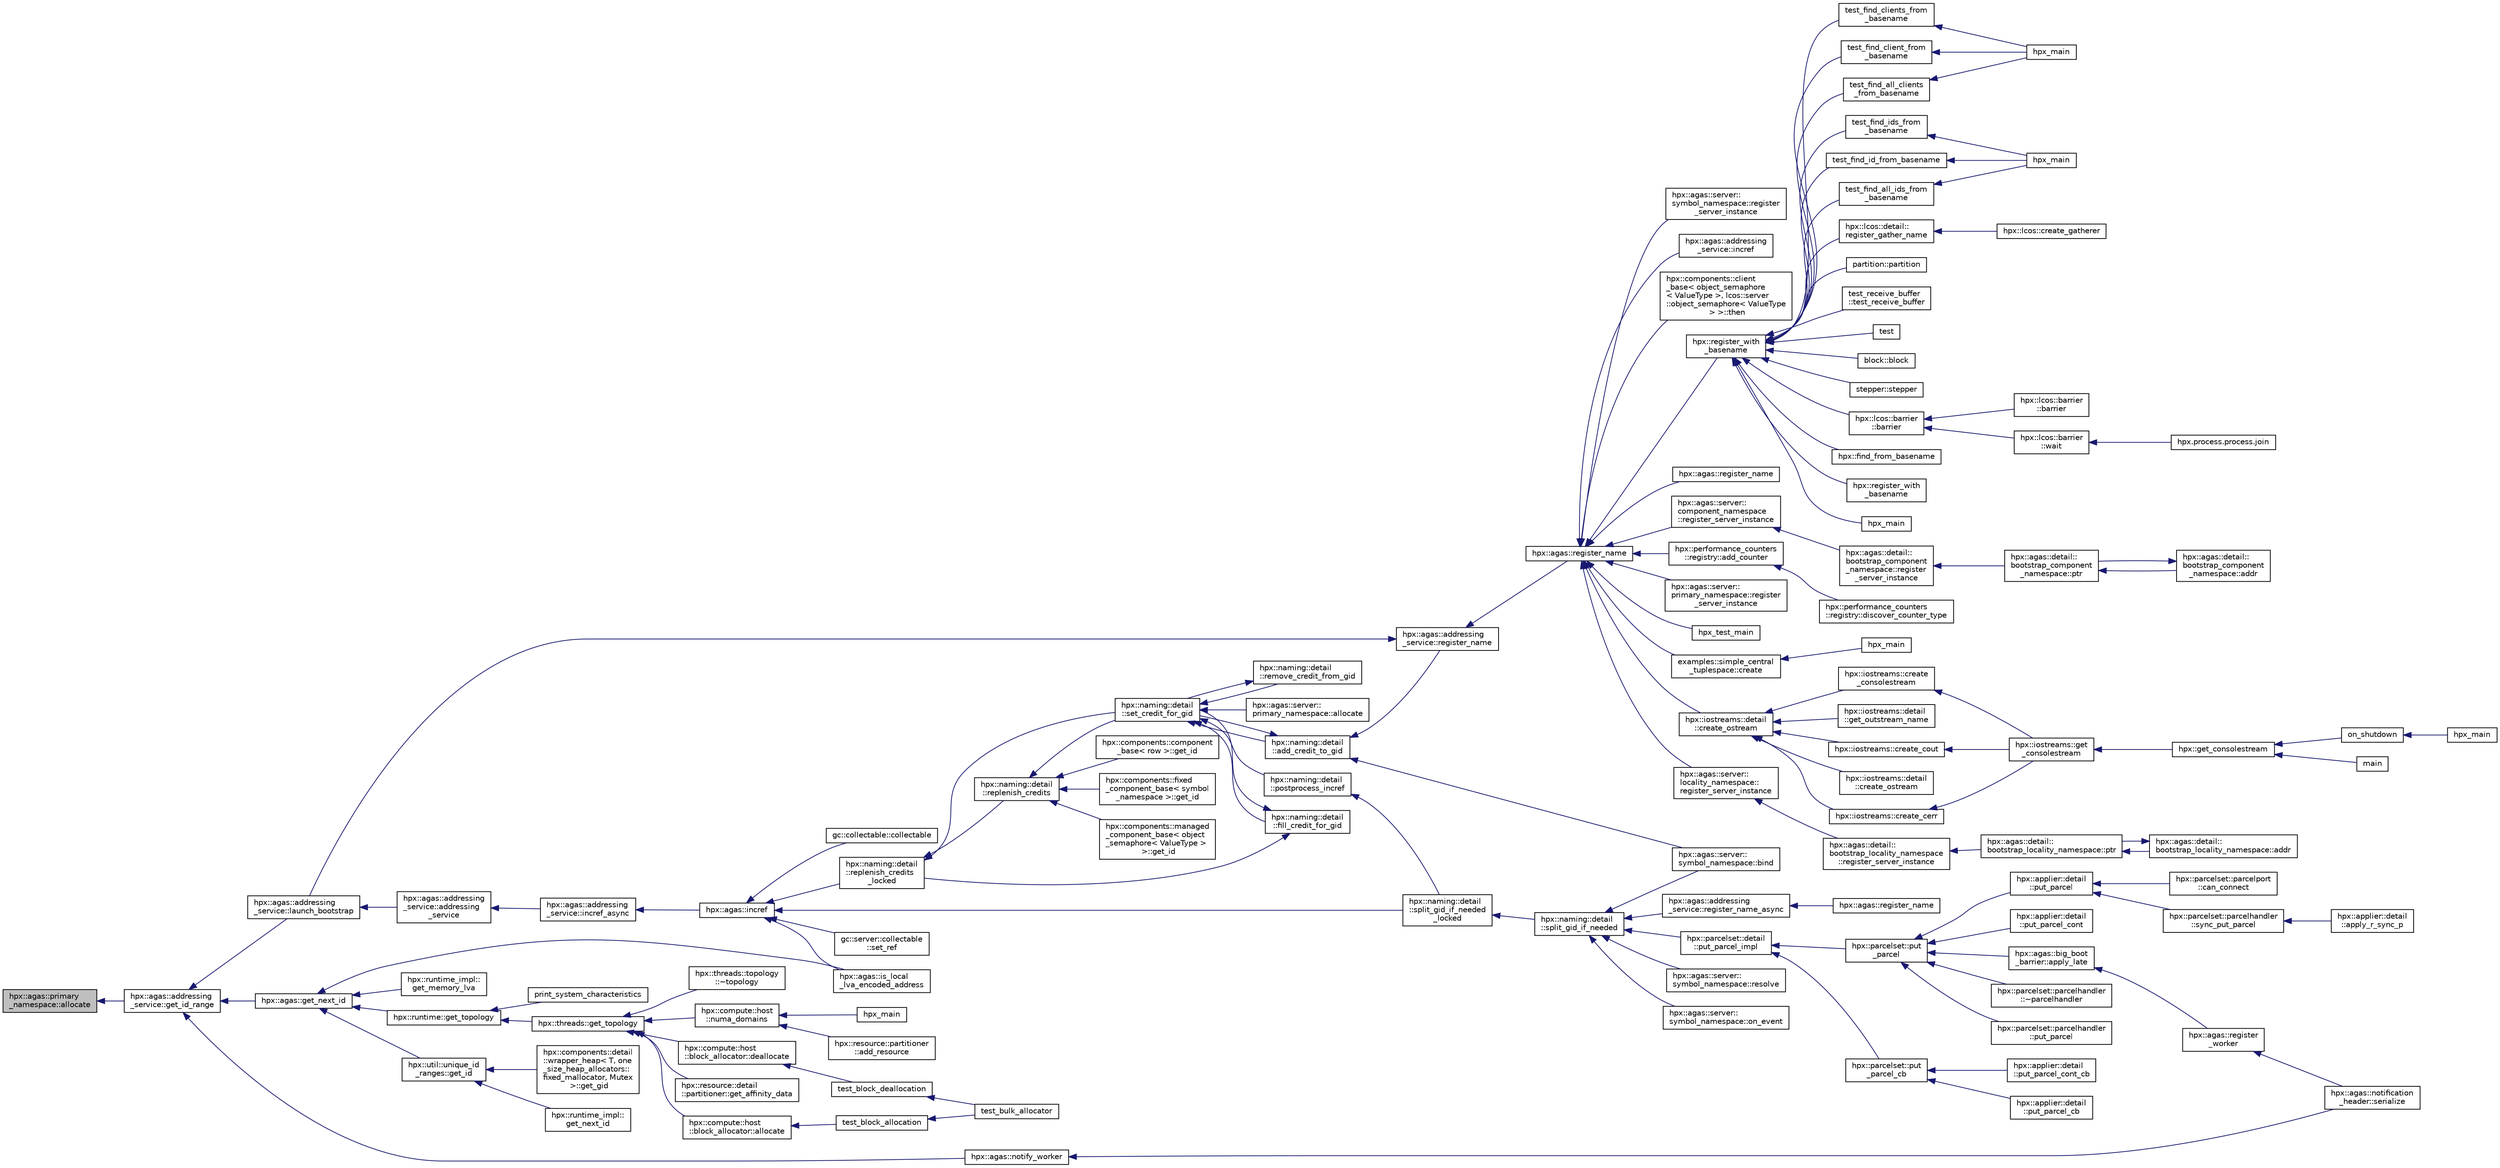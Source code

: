 digraph "hpx::agas::primary_namespace::allocate"
{
  edge [fontname="Helvetica",fontsize="10",labelfontname="Helvetica",labelfontsize="10"];
  node [fontname="Helvetica",fontsize="10",shape=record];
  rankdir="LR";
  Node77 [label="hpx::agas::primary\l_namespace::allocate",height=0.2,width=0.4,color="black", fillcolor="grey75", style="filled", fontcolor="black"];
  Node77 -> Node78 [dir="back",color="midnightblue",fontsize="10",style="solid",fontname="Helvetica"];
  Node78 [label="hpx::agas::addressing\l_service::get_id_range",height=0.2,width=0.4,color="black", fillcolor="white", style="filled",URL="$db/d58/structhpx_1_1agas_1_1addressing__service.html#a27b89e96c9cc33313aefa315411e07c8",tooltip="Get unique range of freely assignable global ids. "];
  Node78 -> Node79 [dir="back",color="midnightblue",fontsize="10",style="solid",fontname="Helvetica"];
  Node79 [label="hpx::agas::addressing\l_service::launch_bootstrap",height=0.2,width=0.4,color="black", fillcolor="white", style="filled",URL="$db/d58/structhpx_1_1agas_1_1addressing__service.html#a664380be3597d3ca31677b2ae5800e76"];
  Node79 -> Node80 [dir="back",color="midnightblue",fontsize="10",style="solid",fontname="Helvetica"];
  Node80 [label="hpx::agas::addressing\l_service::addressing\l_service",height=0.2,width=0.4,color="black", fillcolor="white", style="filled",URL="$db/d58/structhpx_1_1agas_1_1addressing__service.html#a4cd885b12c530009f44f7372c197d54f"];
  Node80 -> Node81 [dir="back",color="midnightblue",fontsize="10",style="solid",fontname="Helvetica"];
  Node81 [label="hpx::agas::addressing\l_service::incref_async",height=0.2,width=0.4,color="black", fillcolor="white", style="filled",URL="$db/d58/structhpx_1_1agas_1_1addressing__service.html#adae9df2634cf648f129f203c3678c1c1",tooltip="Increment the global reference count for the given id. "];
  Node81 -> Node82 [dir="back",color="midnightblue",fontsize="10",style="solid",fontname="Helvetica"];
  Node82 [label="hpx::agas::incref",height=0.2,width=0.4,color="black", fillcolor="white", style="filled",URL="$dc/d54/namespacehpx_1_1agas.html#aad81d2ea721c1a5692e243ef07bf164f"];
  Node82 -> Node83 [dir="back",color="midnightblue",fontsize="10",style="solid",fontname="Helvetica"];
  Node83 [label="hpx::agas::is_local\l_lva_encoded_address",height=0.2,width=0.4,color="black", fillcolor="white", style="filled",URL="$dc/d54/namespacehpx_1_1agas.html#abb5e5584ed3b536ace8e3f58415e24c2"];
  Node82 -> Node84 [dir="back",color="midnightblue",fontsize="10",style="solid",fontname="Helvetica"];
  Node84 [label="gc::server::collectable\l::set_ref",height=0.2,width=0.4,color="black", fillcolor="white", style="filled",URL="$da/d76/structgc_1_1server_1_1collectable.html#a8e123e39f5a85da593dc15b5f872748d"];
  Node82 -> Node85 [dir="back",color="midnightblue",fontsize="10",style="solid",fontname="Helvetica"];
  Node85 [label="gc::collectable::collectable",height=0.2,width=0.4,color="black", fillcolor="white", style="filled",URL="$da/d23/structgc_1_1collectable.html#a9ac791be34891330ff8192ac2ef68c7c"];
  Node82 -> Node86 [dir="back",color="midnightblue",fontsize="10",style="solid",fontname="Helvetica"];
  Node86 [label="hpx::naming::detail\l::split_gid_if_needed\l_locked",height=0.2,width=0.4,color="black", fillcolor="white", style="filled",URL="$d5/d18/namespacehpx_1_1naming_1_1detail.html#a8a41d874bb719f702a76d483293d9d56"];
  Node86 -> Node87 [dir="back",color="midnightblue",fontsize="10",style="solid",fontname="Helvetica"];
  Node87 [label="hpx::naming::detail\l::split_gid_if_needed",height=0.2,width=0.4,color="black", fillcolor="white", style="filled",URL="$d5/d18/namespacehpx_1_1naming_1_1detail.html#a106949fcb9087fb6bdca67d048d6568f"];
  Node87 -> Node88 [dir="back",color="midnightblue",fontsize="10",style="solid",fontname="Helvetica"];
  Node88 [label="hpx::agas::addressing\l_service::register_name_async",height=0.2,width=0.4,color="black", fillcolor="white", style="filled",URL="$db/d58/structhpx_1_1agas_1_1addressing__service.html#adfd0ce835927a3c0396b6fc9e9fbb3cf"];
  Node88 -> Node89 [dir="back",color="midnightblue",fontsize="10",style="solid",fontname="Helvetica"];
  Node89 [label="hpx::agas::register_name",height=0.2,width=0.4,color="black", fillcolor="white", style="filled",URL="$dc/d54/namespacehpx_1_1agas.html#adc43905ef74ad9948375f3948b64fc2f"];
  Node87 -> Node90 [dir="back",color="midnightblue",fontsize="10",style="solid",fontname="Helvetica"];
  Node90 [label="hpx::parcelset::detail\l::put_parcel_impl",height=0.2,width=0.4,color="black", fillcolor="white", style="filled",URL="$dc/d4e/namespacehpx_1_1parcelset_1_1detail.html#a0dfe29365976960c7f5db6388e8ce603"];
  Node90 -> Node91 [dir="back",color="midnightblue",fontsize="10",style="solid",fontname="Helvetica"];
  Node91 [label="hpx::parcelset::put\l_parcel",height=0.2,width=0.4,color="black", fillcolor="white", style="filled",URL="$d4/d41/namespacehpx_1_1parcelset.html#a53a9f5c6cf260dc8d06d194c96182b65"];
  Node91 -> Node92 [dir="back",color="midnightblue",fontsize="10",style="solid",fontname="Helvetica"];
  Node92 [label="hpx::applier::detail\l::put_parcel",height=0.2,width=0.4,color="black", fillcolor="white", style="filled",URL="$d1/d2a/namespacehpx_1_1applier_1_1detail.html#a4d568b8071bb894a09fabfba232c2663"];
  Node92 -> Node93 [dir="back",color="midnightblue",fontsize="10",style="solid",fontname="Helvetica"];
  Node93 [label="hpx::parcelset::parcelhandler\l::sync_put_parcel",height=0.2,width=0.4,color="black", fillcolor="white", style="filled",URL="$d4/d2f/classhpx_1_1parcelset_1_1parcelhandler.html#ad478f8b244ec822fcbcb84aa67b17497"];
  Node93 -> Node94 [dir="back",color="midnightblue",fontsize="10",style="solid",fontname="Helvetica"];
  Node94 [label="hpx::applier::detail\l::apply_r_sync_p",height=0.2,width=0.4,color="black", fillcolor="white", style="filled",URL="$d1/d2a/namespacehpx_1_1applier_1_1detail.html#ab69485311adeb590afa621a4b4be595d"];
  Node92 -> Node95 [dir="back",color="midnightblue",fontsize="10",style="solid",fontname="Helvetica"];
  Node95 [label="hpx::parcelset::parcelport\l::can_connect",height=0.2,width=0.4,color="black", fillcolor="white", style="filled",URL="$d9/d67/classhpx_1_1parcelset_1_1parcelport.html#a68bd6750625124e4de6309e74283a767"];
  Node91 -> Node96 [dir="back",color="midnightblue",fontsize="10",style="solid",fontname="Helvetica"];
  Node96 [label="hpx::applier::detail\l::put_parcel_cont",height=0.2,width=0.4,color="black", fillcolor="white", style="filled",URL="$d1/d2a/namespacehpx_1_1applier_1_1detail.html#aa5119ce6a8f642d2bacf23dc42ade0f9"];
  Node91 -> Node97 [dir="back",color="midnightblue",fontsize="10",style="solid",fontname="Helvetica"];
  Node97 [label="hpx::agas::big_boot\l_barrier::apply_late",height=0.2,width=0.4,color="black", fillcolor="white", style="filled",URL="$d8/db6/structhpx_1_1agas_1_1big__boot__barrier.html#a9148a04a25bea5a37d77b3ff20e1ebfb"];
  Node97 -> Node98 [dir="back",color="midnightblue",fontsize="10",style="solid",fontname="Helvetica"];
  Node98 [label="hpx::agas::register\l_worker",height=0.2,width=0.4,color="black", fillcolor="white", style="filled",URL="$dc/d54/namespacehpx_1_1agas.html#a3c98dc053a97fca0f3f3b5719d9f8336"];
  Node98 -> Node99 [dir="back",color="midnightblue",fontsize="10",style="solid",fontname="Helvetica"];
  Node99 [label="hpx::agas::notification\l_header::serialize",height=0.2,width=0.4,color="black", fillcolor="white", style="filled",URL="$de/dae/structhpx_1_1agas_1_1notification__header.html#aa028cf0e80baf9259523c340c4568634"];
  Node91 -> Node100 [dir="back",color="midnightblue",fontsize="10",style="solid",fontname="Helvetica"];
  Node100 [label="hpx::parcelset::parcelhandler\l::~parcelhandler",height=0.2,width=0.4,color="black", fillcolor="white", style="filled",URL="$d4/d2f/classhpx_1_1parcelset_1_1parcelhandler.html#a938c1c4259b1be845dc0197465969a17"];
  Node91 -> Node101 [dir="back",color="midnightblue",fontsize="10",style="solid",fontname="Helvetica"];
  Node101 [label="hpx::parcelset::parcelhandler\l::put_parcel",height=0.2,width=0.4,color="black", fillcolor="white", style="filled",URL="$d4/d2f/classhpx_1_1parcelset_1_1parcelhandler.html#aad45344f98c3f15456325c7270ae5ade"];
  Node90 -> Node102 [dir="back",color="midnightblue",fontsize="10",style="solid",fontname="Helvetica"];
  Node102 [label="hpx::parcelset::put\l_parcel_cb",height=0.2,width=0.4,color="black", fillcolor="white", style="filled",URL="$d4/d41/namespacehpx_1_1parcelset.html#a44a60f48094a44cbb7f52b7807dc56ff"];
  Node102 -> Node103 [dir="back",color="midnightblue",fontsize="10",style="solid",fontname="Helvetica"];
  Node103 [label="hpx::applier::detail\l::put_parcel_cb",height=0.2,width=0.4,color="black", fillcolor="white", style="filled",URL="$d1/d2a/namespacehpx_1_1applier_1_1detail.html#a96b7471f7a59fa4d3d298e562507c339"];
  Node102 -> Node104 [dir="back",color="midnightblue",fontsize="10",style="solid",fontname="Helvetica"];
  Node104 [label="hpx::applier::detail\l::put_parcel_cont_cb",height=0.2,width=0.4,color="black", fillcolor="white", style="filled",URL="$d1/d2a/namespacehpx_1_1applier_1_1detail.html#acb5d7569cd53998c51e4b48f09d62e83"];
  Node87 -> Node105 [dir="back",color="midnightblue",fontsize="10",style="solid",fontname="Helvetica"];
  Node105 [label="hpx::agas::server::\lsymbol_namespace::bind",height=0.2,width=0.4,color="black", fillcolor="white", style="filled",URL="$dc/da6/structhpx_1_1agas_1_1server_1_1symbol__namespace.html#a229ead0876ac8c5754793a2ca68de559"];
  Node87 -> Node106 [dir="back",color="midnightblue",fontsize="10",style="solid",fontname="Helvetica"];
  Node106 [label="hpx::agas::server::\lsymbol_namespace::resolve",height=0.2,width=0.4,color="black", fillcolor="white", style="filled",URL="$dc/da6/structhpx_1_1agas_1_1server_1_1symbol__namespace.html#aec3fc24e40dc96142eb77537945e92d5"];
  Node87 -> Node107 [dir="back",color="midnightblue",fontsize="10",style="solid",fontname="Helvetica"];
  Node107 [label="hpx::agas::server::\lsymbol_namespace::on_event",height=0.2,width=0.4,color="black", fillcolor="white", style="filled",URL="$dc/da6/structhpx_1_1agas_1_1server_1_1symbol__namespace.html#abbfcf18e8d40612e4fa618a39a2fc492"];
  Node82 -> Node108 [dir="back",color="midnightblue",fontsize="10",style="solid",fontname="Helvetica"];
  Node108 [label="hpx::naming::detail\l::replenish_credits\l_locked",height=0.2,width=0.4,color="black", fillcolor="white", style="filled",URL="$d5/d18/namespacehpx_1_1naming_1_1detail.html#a011ed4fa9a2f4d4319adc54943fa03d6"];
  Node108 -> Node109 [dir="back",color="midnightblue",fontsize="10",style="solid",fontname="Helvetica"];
  Node109 [label="hpx::naming::detail\l::replenish_credits",height=0.2,width=0.4,color="black", fillcolor="white", style="filled",URL="$d5/d18/namespacehpx_1_1naming_1_1detail.html#aab806d937bd01894af129d3d3cbb22f4"];
  Node109 -> Node110 [dir="back",color="midnightblue",fontsize="10",style="solid",fontname="Helvetica"];
  Node110 [label="hpx::components::component\l_base\< row \>::get_id",height=0.2,width=0.4,color="black", fillcolor="white", style="filled",URL="$d2/de6/classhpx_1_1components_1_1component__base.html#a4c8fd93514039bdf01c48d66d82b19cd"];
  Node109 -> Node111 [dir="back",color="midnightblue",fontsize="10",style="solid",fontname="Helvetica"];
  Node111 [label="hpx::components::fixed\l_component_base\< symbol\l_namespace \>::get_id",height=0.2,width=0.4,color="black", fillcolor="white", style="filled",URL="$df/dfd/classhpx_1_1components_1_1fixed__component__base.html#a3066d2c2779a65cd20ce98b87e4dd4c2"];
  Node109 -> Node112 [dir="back",color="midnightblue",fontsize="10",style="solid",fontname="Helvetica"];
  Node112 [label="hpx::components::managed\l_component_base\< object\l_semaphore\< ValueType \>\l \>::get_id",height=0.2,width=0.4,color="black", fillcolor="white", style="filled",URL="$d1/d7b/classhpx_1_1components_1_1managed__component__base.html#ac026850ad861e1da5393943cf5751708"];
  Node109 -> Node113 [dir="back",color="midnightblue",fontsize="10",style="solid",fontname="Helvetica"];
  Node113 [label="hpx::naming::detail\l::set_credit_for_gid",height=0.2,width=0.4,color="black", fillcolor="white", style="filled",URL="$d5/d18/namespacehpx_1_1naming_1_1detail.html#a87703193ff814a4e1c912e98e655ec51"];
  Node113 -> Node114 [dir="back",color="midnightblue",fontsize="10",style="solid",fontname="Helvetica"];
  Node114 [label="hpx::naming::detail\l::postprocess_incref",height=0.2,width=0.4,color="black", fillcolor="white", style="filled",URL="$d5/d18/namespacehpx_1_1naming_1_1detail.html#a9d2708b2b1a4087d64195137b077ef1d"];
  Node114 -> Node86 [dir="back",color="midnightblue",fontsize="10",style="solid",fontname="Helvetica"];
  Node113 -> Node115 [dir="back",color="midnightblue",fontsize="10",style="solid",fontname="Helvetica"];
  Node115 [label="hpx::naming::detail\l::add_credit_to_gid",height=0.2,width=0.4,color="black", fillcolor="white", style="filled",URL="$d5/d18/namespacehpx_1_1naming_1_1detail.html#ab13848a91587535a393be4def980e832"];
  Node115 -> Node116 [dir="back",color="midnightblue",fontsize="10",style="solid",fontname="Helvetica"];
  Node116 [label="hpx::agas::addressing\l_service::register_name",height=0.2,width=0.4,color="black", fillcolor="white", style="filled",URL="$db/d58/structhpx_1_1agas_1_1addressing__service.html#a5929d7fd681a5ed692bfbeaa503fc32d",tooltip="Register a global name with a global address (id) "];
  Node116 -> Node79 [dir="back",color="midnightblue",fontsize="10",style="solid",fontname="Helvetica"];
  Node116 -> Node117 [dir="back",color="midnightblue",fontsize="10",style="solid",fontname="Helvetica"];
  Node117 [label="hpx::agas::register_name",height=0.2,width=0.4,color="black", fillcolor="white", style="filled",URL="$dc/d54/namespacehpx_1_1agas.html#a3812793adbf5e7d8c6b468595ac0823f"];
  Node117 -> Node118 [dir="back",color="midnightblue",fontsize="10",style="solid",fontname="Helvetica"];
  Node118 [label="hpx::register_with\l_basename",height=0.2,width=0.4,color="black", fillcolor="white", style="filled",URL="$d8/d83/namespacehpx.html#acf88178dc8c98cb0d7396325b3ccffdd",tooltip="Register the given id using the given base name. "];
  Node118 -> Node119 [dir="back",color="midnightblue",fontsize="10",style="solid",fontname="Helvetica"];
  Node119 [label="stepper::stepper",height=0.2,width=0.4,color="black", fillcolor="white", style="filled",URL="$d0/da6/structstepper.html#a3d3b661e2502d80c80775c190f5585e2"];
  Node118 -> Node120 [dir="back",color="midnightblue",fontsize="10",style="solid",fontname="Helvetica"];
  Node120 [label="hpx::lcos::barrier\l::barrier",height=0.2,width=0.4,color="black", fillcolor="white", style="filled",URL="$d9/dab/classhpx_1_1lcos_1_1barrier.html#ae8e5bad1b2828970404b5d280137d579"];
  Node120 -> Node121 [dir="back",color="midnightblue",fontsize="10",style="solid",fontname="Helvetica"];
  Node121 [label="hpx::lcos::barrier\l::barrier",height=0.2,width=0.4,color="black", fillcolor="white", style="filled",URL="$d9/dab/classhpx_1_1lcos_1_1barrier.html#a8a9fc05508fad7cd1d8014bee0e1d221"];
  Node120 -> Node122 [dir="back",color="midnightblue",fontsize="10",style="solid",fontname="Helvetica"];
  Node122 [label="hpx::lcos::barrier\l::wait",height=0.2,width=0.4,color="black", fillcolor="white", style="filled",URL="$d9/dab/classhpx_1_1lcos_1_1barrier.html#a1fcac5ce49dd1b9800affc8c8b84e4c9"];
  Node122 -> Node123 [dir="back",color="midnightblue",fontsize="10",style="solid",fontname="Helvetica"];
  Node123 [label="hpx.process.process.join",height=0.2,width=0.4,color="black", fillcolor="white", style="filled",URL="$d3/d41/classhpx_1_1process_1_1process.html#acc7ec4687f3bf5ae121ef7b494d991d8"];
  Node118 -> Node124 [dir="back",color="midnightblue",fontsize="10",style="solid",fontname="Helvetica"];
  Node124 [label="hpx::find_from_basename",height=0.2,width=0.4,color="black", fillcolor="white", style="filled",URL="$d8/d83/namespacehpx.html#a02d4c4317d9d663b22c2e47aab0b56df",tooltip="Return registered id from the given base name and sequence number. "];
  Node118 -> Node125 [dir="back",color="midnightblue",fontsize="10",style="solid",fontname="Helvetica"];
  Node125 [label="hpx::register_with\l_basename",height=0.2,width=0.4,color="black", fillcolor="white", style="filled",URL="$d8/d83/namespacehpx.html#a09a6c6ffc84d21df225c3f5730de31d0"];
  Node118 -> Node126 [dir="back",color="midnightblue",fontsize="10",style="solid",fontname="Helvetica"];
  Node126 [label="hpx_main",height=0.2,width=0.4,color="black", fillcolor="white", style="filled",URL="$db/d8d/duplicate__id__registration__1596_8cpp.html#aefd26dd818037509b2241068d57e3e1d"];
  Node118 -> Node127 [dir="back",color="midnightblue",fontsize="10",style="solid",fontname="Helvetica"];
  Node127 [label="test_find_all_clients\l_from_basename",height=0.2,width=0.4,color="black", fillcolor="white", style="filled",URL="$dc/d15/find__clients__from__prefix_8cpp.html#aa57a9747db04f3feb78e2e423232d1f9"];
  Node127 -> Node128 [dir="back",color="midnightblue",fontsize="10",style="solid",fontname="Helvetica"];
  Node128 [label="hpx_main",height=0.2,width=0.4,color="black", fillcolor="white", style="filled",URL="$dc/d15/find__clients__from__prefix_8cpp.html#aefd26dd818037509b2241068d57e3e1d"];
  Node118 -> Node129 [dir="back",color="midnightblue",fontsize="10",style="solid",fontname="Helvetica"];
  Node129 [label="test_find_clients_from\l_basename",height=0.2,width=0.4,color="black", fillcolor="white", style="filled",URL="$dc/d15/find__clients__from__prefix_8cpp.html#a6fef840f56014443521cc99c2d9d781c"];
  Node129 -> Node128 [dir="back",color="midnightblue",fontsize="10",style="solid",fontname="Helvetica"];
  Node118 -> Node130 [dir="back",color="midnightblue",fontsize="10",style="solid",fontname="Helvetica"];
  Node130 [label="test_find_client_from\l_basename",height=0.2,width=0.4,color="black", fillcolor="white", style="filled",URL="$dc/d15/find__clients__from__prefix_8cpp.html#a61a7f45bc9dd018d57ea2230824dab25"];
  Node130 -> Node128 [dir="back",color="midnightblue",fontsize="10",style="solid",fontname="Helvetica"];
  Node118 -> Node131 [dir="back",color="midnightblue",fontsize="10",style="solid",fontname="Helvetica"];
  Node131 [label="test_find_all_ids_from\l_basename",height=0.2,width=0.4,color="black", fillcolor="white", style="filled",URL="$dc/df3/find__ids__from__prefix_8cpp.html#a369302d85871c563e109f575d4c3d29c"];
  Node131 -> Node132 [dir="back",color="midnightblue",fontsize="10",style="solid",fontname="Helvetica"];
  Node132 [label="hpx_main",height=0.2,width=0.4,color="black", fillcolor="white", style="filled",URL="$dc/df3/find__ids__from__prefix_8cpp.html#aefd26dd818037509b2241068d57e3e1d"];
  Node118 -> Node133 [dir="back",color="midnightblue",fontsize="10",style="solid",fontname="Helvetica"];
  Node133 [label="test_find_ids_from\l_basename",height=0.2,width=0.4,color="black", fillcolor="white", style="filled",URL="$dc/df3/find__ids__from__prefix_8cpp.html#a4526a7a41c258e2aedcdabd4ece4f4ba"];
  Node133 -> Node132 [dir="back",color="midnightblue",fontsize="10",style="solid",fontname="Helvetica"];
  Node118 -> Node134 [dir="back",color="midnightblue",fontsize="10",style="solid",fontname="Helvetica"];
  Node134 [label="test_find_id_from_basename",height=0.2,width=0.4,color="black", fillcolor="white", style="filled",URL="$dc/df3/find__ids__from__prefix_8cpp.html#a35b932e250f78d774db87c971e42adce"];
  Node134 -> Node132 [dir="back",color="midnightblue",fontsize="10",style="solid",fontname="Helvetica"];
  Node118 -> Node135 [dir="back",color="midnightblue",fontsize="10",style="solid",fontname="Helvetica"];
  Node135 [label="hpx::lcos::detail::\lregister_gather_name",height=0.2,width=0.4,color="black", fillcolor="white", style="filled",URL="$d4/d6c/namespacehpx_1_1lcos_1_1detail.html#afb3d3eafe04150308d004869a96242b3"];
  Node135 -> Node136 [dir="back",color="midnightblue",fontsize="10",style="solid",fontname="Helvetica"];
  Node136 [label="hpx::lcos::create_gatherer",height=0.2,width=0.4,color="black", fillcolor="white", style="filled",URL="$d2/dc9/namespacehpx_1_1lcos.html#aaa3e2a825ca566eee4e3c0cfc19b5dc3"];
  Node118 -> Node137 [dir="back",color="midnightblue",fontsize="10",style="solid",fontname="Helvetica"];
  Node137 [label="partition::partition",height=0.2,width=0.4,color="black", fillcolor="white", style="filled",URL="$d3/d98/structpartition.html#a949115c70a8ed7802ec756677063507b"];
  Node118 -> Node138 [dir="back",color="midnightblue",fontsize="10",style="solid",fontname="Helvetica"];
  Node138 [label="test_receive_buffer\l::test_receive_buffer",height=0.2,width=0.4,color="black", fillcolor="white", style="filled",URL="$d1/d2e/structtest__receive__buffer.html#a501e8703c3a9d33b23c67cc3782a3052"];
  Node118 -> Node139 [dir="back",color="midnightblue",fontsize="10",style="solid",fontname="Helvetica"];
  Node139 [label="test",height=0.2,width=0.4,color="black", fillcolor="white", style="filled",URL="$db/d95/register__with__basename__1804_8cpp.html#ae1a3968e7947464bee7714f6d43b7002"];
  Node118 -> Node140 [dir="back",color="midnightblue",fontsize="10",style="solid",fontname="Helvetica"];
  Node140 [label="block::block",height=0.2,width=0.4,color="black", fillcolor="white", style="filled",URL="$d1/d7f/structblock.html#ad2fe04030b850ffa3f213c85f848c0c9"];
  Node117 -> Node141 [dir="back",color="midnightblue",fontsize="10",style="solid",fontname="Helvetica"];
  Node141 [label="hpx::agas::addressing\l_service::incref",height=0.2,width=0.4,color="black", fillcolor="white", style="filled",URL="$db/d58/structhpx_1_1agas_1_1addressing__service.html#a77add8ef493b3ff577876bbbde8b2ead"];
  Node117 -> Node142 [dir="back",color="midnightblue",fontsize="10",style="solid",fontname="Helvetica"];
  Node142 [label="hpx::components::client\l_base\< object_semaphore\l\< ValueType \>, lcos::server\l::object_semaphore\< ValueType\l \> \>::then",height=0.2,width=0.4,color="black", fillcolor="white", style="filled",URL="$d9/dad/classhpx_1_1components_1_1client__base.html#a195e205b5917c50455e9eab169045a2f"];
  Node117 -> Node143 [dir="back",color="midnightblue",fontsize="10",style="solid",fontname="Helvetica"];
  Node143 [label="hpx::agas::server::\lcomponent_namespace\l::register_server_instance",height=0.2,width=0.4,color="black", fillcolor="white", style="filled",URL="$d4/dc8/structhpx_1_1agas_1_1server_1_1component__namespace.html#aa114cf679cc56f70c05ab18aff971ecb"];
  Node143 -> Node144 [dir="back",color="midnightblue",fontsize="10",style="solid",fontname="Helvetica"];
  Node144 [label="hpx::agas::detail::\lbootstrap_component\l_namespace::register\l_server_instance",height=0.2,width=0.4,color="black", fillcolor="white", style="filled",URL="$d4/db7/structhpx_1_1agas_1_1detail_1_1bootstrap__component__namespace.html#abbc31dcbeb87361092d40afcfbd456b8"];
  Node144 -> Node145 [dir="back",color="midnightblue",fontsize="10",style="solid",fontname="Helvetica"];
  Node145 [label="hpx::agas::detail::\lbootstrap_component\l_namespace::ptr",height=0.2,width=0.4,color="black", fillcolor="white", style="filled",URL="$d4/db7/structhpx_1_1agas_1_1detail_1_1bootstrap__component__namespace.html#a2ddc1b51e40d6b5c32f7eeba52a7527d"];
  Node145 -> Node146 [dir="back",color="midnightblue",fontsize="10",style="solid",fontname="Helvetica"];
  Node146 [label="hpx::agas::detail::\lbootstrap_component\l_namespace::addr",height=0.2,width=0.4,color="black", fillcolor="white", style="filled",URL="$d4/db7/structhpx_1_1agas_1_1detail_1_1bootstrap__component__namespace.html#a4947343cef580d3a72f9fcb6803a54b1"];
  Node146 -> Node145 [dir="back",color="midnightblue",fontsize="10",style="solid",fontname="Helvetica"];
  Node117 -> Node147 [dir="back",color="midnightblue",fontsize="10",style="solid",fontname="Helvetica"];
  Node147 [label="hpx::agas::register_name",height=0.2,width=0.4,color="black", fillcolor="white", style="filled",URL="$dc/d54/namespacehpx_1_1agas.html#a2430195ce3eb5a044693ffff42ac4124"];
  Node117 -> Node148 [dir="back",color="midnightblue",fontsize="10",style="solid",fontname="Helvetica"];
  Node148 [label="hpx::agas::server::\llocality_namespace::\lregister_server_instance",height=0.2,width=0.4,color="black", fillcolor="white", style="filled",URL="$dc/d72/structhpx_1_1agas_1_1server_1_1locality__namespace.html#af1491746c7368e3824c99bc100f18734"];
  Node148 -> Node149 [dir="back",color="midnightblue",fontsize="10",style="solid",fontname="Helvetica"];
  Node149 [label="hpx::agas::detail::\lbootstrap_locality_namespace\l::register_server_instance",height=0.2,width=0.4,color="black", fillcolor="white", style="filled",URL="$d2/d28/structhpx_1_1agas_1_1detail_1_1bootstrap__locality__namespace.html#ae300573bed5ba4de244854736bc93372"];
  Node149 -> Node150 [dir="back",color="midnightblue",fontsize="10",style="solid",fontname="Helvetica"];
  Node150 [label="hpx::agas::detail::\lbootstrap_locality_namespace::ptr",height=0.2,width=0.4,color="black", fillcolor="white", style="filled",URL="$d2/d28/structhpx_1_1agas_1_1detail_1_1bootstrap__locality__namespace.html#a5d4dcef228d9a8e6040f2e404546a7b8"];
  Node150 -> Node151 [dir="back",color="midnightblue",fontsize="10",style="solid",fontname="Helvetica"];
  Node151 [label="hpx::agas::detail::\lbootstrap_locality_namespace::addr",height=0.2,width=0.4,color="black", fillcolor="white", style="filled",URL="$d2/d28/structhpx_1_1agas_1_1detail_1_1bootstrap__locality__namespace.html#a6a5b1a39f25283d49aae9a42b5c4388a"];
  Node151 -> Node150 [dir="back",color="midnightblue",fontsize="10",style="solid",fontname="Helvetica"];
  Node117 -> Node152 [dir="back",color="midnightblue",fontsize="10",style="solid",fontname="Helvetica"];
  Node152 [label="hpx::agas::server::\lprimary_namespace::register\l_server_instance",height=0.2,width=0.4,color="black", fillcolor="white", style="filled",URL="$d7/d3a/structhpx_1_1agas_1_1server_1_1primary__namespace.html#a8d3a53331e87a1a6a16a53a0f5c5d759"];
  Node117 -> Node153 [dir="back",color="midnightblue",fontsize="10",style="solid",fontname="Helvetica"];
  Node153 [label="hpx_test_main",height=0.2,width=0.4,color="black", fillcolor="white", style="filled",URL="$d9/deb/refcnted__symbol__to__local__object_8cpp.html#a9a1c75cfa4bc8637fb9e22dfdca0891a"];
  Node117 -> Node154 [dir="back",color="midnightblue",fontsize="10",style="solid",fontname="Helvetica"];
  Node154 [label="hpx::performance_counters\l::registry::add_counter",height=0.2,width=0.4,color="black", fillcolor="white", style="filled",URL="$d2/d02/classhpx_1_1performance__counters_1_1registry.html#a161780fff85c669515be3253f0e29fa5",tooltip="Add an existing performance counter instance to the registry. "];
  Node154 -> Node155 [dir="back",color="midnightblue",fontsize="10",style="solid",fontname="Helvetica"];
  Node155 [label="hpx::performance_counters\l::registry::discover_counter_type",height=0.2,width=0.4,color="black", fillcolor="white", style="filled",URL="$d2/d02/classhpx_1_1performance__counters_1_1registry.html#af060ad9ba59fefe302c89bd8e80227d9"];
  Node117 -> Node156 [dir="back",color="midnightblue",fontsize="10",style="solid",fontname="Helvetica"];
  Node156 [label="examples::simple_central\l_tuplespace::create",height=0.2,width=0.4,color="black", fillcolor="white", style="filled",URL="$d5/d1b/classexamples_1_1simple__central__tuplespace.html#a56c807f1fdd13e282e0ab8f45fdcf0b7"];
  Node156 -> Node157 [dir="back",color="midnightblue",fontsize="10",style="solid",fontname="Helvetica"];
  Node157 [label="hpx_main",height=0.2,width=0.4,color="black", fillcolor="white", style="filled",URL="$d1/d7b/simple__central__tuplespace__client_8cpp.html#aefd26dd818037509b2241068d57e3e1d"];
  Node117 -> Node158 [dir="back",color="midnightblue",fontsize="10",style="solid",fontname="Helvetica"];
  Node158 [label="hpx::iostreams::detail\l::create_ostream",height=0.2,width=0.4,color="black", fillcolor="white", style="filled",URL="$de/d26/namespacehpx_1_1iostreams_1_1detail.html#a2532c6c409d765cc96f0f062dd1807ea"];
  Node158 -> Node159 [dir="back",color="midnightblue",fontsize="10",style="solid",fontname="Helvetica"];
  Node159 [label="hpx::iostreams::detail\l::get_outstream_name",height=0.2,width=0.4,color="black", fillcolor="white", style="filled",URL="$de/d26/namespacehpx_1_1iostreams_1_1detail.html#a4e5f42733aacfd1b6f845141cc8bd755"];
  Node158 -> Node160 [dir="back",color="midnightblue",fontsize="10",style="solid",fontname="Helvetica"];
  Node160 [label="hpx::iostreams::detail\l::create_ostream",height=0.2,width=0.4,color="black", fillcolor="white", style="filled",URL="$de/d26/namespacehpx_1_1iostreams_1_1detail.html#a6a1ed0a7709d7cba5b0feb9d3752fb31"];
  Node158 -> Node161 [dir="back",color="midnightblue",fontsize="10",style="solid",fontname="Helvetica"];
  Node161 [label="hpx::iostreams::create_cout",height=0.2,width=0.4,color="black", fillcolor="white", style="filled",URL="$dd/d1d/namespacehpx_1_1iostreams.html#a9a178fadf70f9b3c6f74274409a7bc69"];
  Node161 -> Node162 [dir="back",color="midnightblue",fontsize="10",style="solid",fontname="Helvetica"];
  Node162 [label="hpx::iostreams::get\l_consolestream",height=0.2,width=0.4,color="black", fillcolor="white", style="filled",URL="$dd/d1d/namespacehpx_1_1iostreams.html#ac4a2ed792a4f5bdcb286ba83f5cd261d"];
  Node162 -> Node163 [dir="back",color="midnightblue",fontsize="10",style="solid",fontname="Helvetica"];
  Node163 [label="hpx::get_consolestream",height=0.2,width=0.4,color="black", fillcolor="white", style="filled",URL="$d8/d83/namespacehpx.html#af305e0b2731f998440d87c7500187a11"];
  Node163 -> Node164 [dir="back",color="midnightblue",fontsize="10",style="solid",fontname="Helvetica"];
  Node164 [label="main",height=0.2,width=0.4,color="black", fillcolor="white", style="filled",URL="$db/dd0/lost__output__2236_8cpp.html#a3c04138a5bfe5d72780bb7e82a18e627"];
  Node163 -> Node165 [dir="back",color="midnightblue",fontsize="10",style="solid",fontname="Helvetica"];
  Node165 [label="on_shutdown",height=0.2,width=0.4,color="black", fillcolor="white", style="filled",URL="$de/d67/no__output__1173_8cpp.html#ada3655c097ed162539aadedb0de3673b"];
  Node165 -> Node166 [dir="back",color="midnightblue",fontsize="10",style="solid",fontname="Helvetica"];
  Node166 [label="hpx_main",height=0.2,width=0.4,color="black", fillcolor="white", style="filled",URL="$de/d67/no__output__1173_8cpp.html#a4ca51ec94fa82421fc621b58eef7b01c"];
  Node158 -> Node167 [dir="back",color="midnightblue",fontsize="10",style="solid",fontname="Helvetica"];
  Node167 [label="hpx::iostreams::create_cerr",height=0.2,width=0.4,color="black", fillcolor="white", style="filled",URL="$dd/d1d/namespacehpx_1_1iostreams.html#aecf4f2ddc53a24fe917ce7cca0bda378"];
  Node167 -> Node162 [dir="back",color="midnightblue",fontsize="10",style="solid",fontname="Helvetica"];
  Node158 -> Node168 [dir="back",color="midnightblue",fontsize="10",style="solid",fontname="Helvetica"];
  Node168 [label="hpx::iostreams::create\l_consolestream",height=0.2,width=0.4,color="black", fillcolor="white", style="filled",URL="$dd/d1d/namespacehpx_1_1iostreams.html#ade2ebf54e04b80ddcf3c31dd0bad5ece"];
  Node168 -> Node162 [dir="back",color="midnightblue",fontsize="10",style="solid",fontname="Helvetica"];
  Node117 -> Node169 [dir="back",color="midnightblue",fontsize="10",style="solid",fontname="Helvetica"];
  Node169 [label="hpx::agas::server::\lsymbol_namespace::register\l_server_instance",height=0.2,width=0.4,color="black", fillcolor="white", style="filled",URL="$dc/da6/structhpx_1_1agas_1_1server_1_1symbol__namespace.html#ac7de45f2a45cfccf925b88563f61efb0"];
  Node115 -> Node113 [dir="back",color="midnightblue",fontsize="10",style="solid",fontname="Helvetica"];
  Node115 -> Node105 [dir="back",color="midnightblue",fontsize="10",style="solid",fontname="Helvetica"];
  Node113 -> Node170 [dir="back",color="midnightblue",fontsize="10",style="solid",fontname="Helvetica"];
  Node170 [label="hpx::naming::detail\l::remove_credit_from_gid",height=0.2,width=0.4,color="black", fillcolor="white", style="filled",URL="$d5/d18/namespacehpx_1_1naming_1_1detail.html#a3ccb4b028c2c757c0fabdfe58ac07e47"];
  Node170 -> Node113 [dir="back",color="midnightblue",fontsize="10",style="solid",fontname="Helvetica"];
  Node113 -> Node171 [dir="back",color="midnightblue",fontsize="10",style="solid",fontname="Helvetica"];
  Node171 [label="hpx::naming::detail\l::fill_credit_for_gid",height=0.2,width=0.4,color="black", fillcolor="white", style="filled",URL="$d5/d18/namespacehpx_1_1naming_1_1detail.html#a3ec890e6a5b5c8fbd21b11dfe7e50352"];
  Node171 -> Node108 [dir="back",color="midnightblue",fontsize="10",style="solid",fontname="Helvetica"];
  Node171 -> Node113 [dir="back",color="midnightblue",fontsize="10",style="solid",fontname="Helvetica"];
  Node113 -> Node172 [dir="back",color="midnightblue",fontsize="10",style="solid",fontname="Helvetica"];
  Node172 [label="hpx::agas::server::\lprimary_namespace::allocate",height=0.2,width=0.4,color="black", fillcolor="white", style="filled",URL="$d7/d3a/structhpx_1_1agas_1_1server_1_1primary__namespace.html#a87560fb730ac846b91fc7287dc4e247b"];
  Node108 -> Node113 [dir="back",color="midnightblue",fontsize="10",style="solid",fontname="Helvetica"];
  Node78 -> Node173 [dir="back",color="midnightblue",fontsize="10",style="solid",fontname="Helvetica"];
  Node173 [label="hpx::agas::notify_worker",height=0.2,width=0.4,color="black", fillcolor="white", style="filled",URL="$dc/d54/namespacehpx_1_1agas.html#a9bf88ab8d54a369fb9ed0fd3157ef1e8"];
  Node173 -> Node99 [dir="back",color="midnightblue",fontsize="10",style="solid",fontname="Helvetica"];
  Node78 -> Node174 [dir="back",color="midnightblue",fontsize="10",style="solid",fontname="Helvetica"];
  Node174 [label="hpx::agas::get_next_id",height=0.2,width=0.4,color="black", fillcolor="white", style="filled",URL="$dc/d54/namespacehpx_1_1agas.html#a60ba57eced2a11f9dfa8e011cfed1ddb"];
  Node174 -> Node175 [dir="back",color="midnightblue",fontsize="10",style="solid",fontname="Helvetica"];
  Node175 [label="hpx::util::unique_id\l_ranges::get_id",height=0.2,width=0.4,color="black", fillcolor="white", style="filled",URL="$d7/d25/classhpx_1_1util_1_1unique__id__ranges.html#add5537614da4a5b89e74bd63a272b726",tooltip="Generate next unique component id. "];
  Node175 -> Node176 [dir="back",color="midnightblue",fontsize="10",style="solid",fontname="Helvetica"];
  Node176 [label="hpx::runtime_impl::\lget_next_id",height=0.2,width=0.4,color="black", fillcolor="white", style="filled",URL="$dc/d80/classhpx_1_1runtime__impl.html#ac0009affe323cd040ae3d8ae2ddab4e1"];
  Node175 -> Node177 [dir="back",color="midnightblue",fontsize="10",style="solid",fontname="Helvetica"];
  Node177 [label="hpx::components::detail\l::wrapper_heap\< T, one\l_size_heap_allocators::\lfixed_mallocator, Mutex\l \>::get_gid",height=0.2,width=0.4,color="black", fillcolor="white", style="filled",URL="$d1/d6d/classhpx_1_1components_1_1detail_1_1wrapper__heap.html#a55f0fde1b8fee902494b2bffc422d5ef",tooltip="Get the global id of the managed_component instance given by the parameter p. "];
  Node174 -> Node83 [dir="back",color="midnightblue",fontsize="10",style="solid",fontname="Helvetica"];
  Node174 -> Node178 [dir="back",color="midnightblue",fontsize="10",style="solid",fontname="Helvetica"];
  Node178 [label="hpx::runtime::get_topology",height=0.2,width=0.4,color="black", fillcolor="white", style="filled",URL="$d0/d7b/classhpx_1_1runtime.html#aa55a57060c6d0c1ea5ce4e6ef818526e"];
  Node178 -> Node179 [dir="back",color="midnightblue",fontsize="10",style="solid",fontname="Helvetica"];
  Node179 [label="print_system_characteristics",height=0.2,width=0.4,color="black", fillcolor="white", style="filled",URL="$d0/d07/system__characteristics_8hpp.html#ab89dcd3f8f12bd35634d3849f0e93d90"];
  Node178 -> Node180 [dir="back",color="midnightblue",fontsize="10",style="solid",fontname="Helvetica"];
  Node180 [label="hpx::threads::get_topology",height=0.2,width=0.4,color="black", fillcolor="white", style="filled",URL="$d7/d28/namespacehpx_1_1threads.html#a2d22148118979eb7cad63c6ae4cab1c7"];
  Node180 -> Node181 [dir="back",color="midnightblue",fontsize="10",style="solid",fontname="Helvetica"];
  Node181 [label="hpx::compute::host\l::block_allocator::allocate",height=0.2,width=0.4,color="black", fillcolor="white", style="filled",URL="$d2/de8/structhpx_1_1compute_1_1host_1_1block__allocator.html#a4e7e43af2aebdd6b603730bc1e5bdd7c"];
  Node181 -> Node182 [dir="back",color="midnightblue",fontsize="10",style="solid",fontname="Helvetica"];
  Node182 [label="test_block_allocation",height=0.2,width=0.4,color="black", fillcolor="white", style="filled",URL="$dc/d4a/block__allocator_8cpp.html#a7724967e3eafa4b9cfd8f80dad98af00"];
  Node182 -> Node183 [dir="back",color="midnightblue",fontsize="10",style="solid",fontname="Helvetica"];
  Node183 [label="test_bulk_allocator",height=0.2,width=0.4,color="black", fillcolor="white", style="filled",URL="$dc/d4a/block__allocator_8cpp.html#aad021fb470ac159eac4609ba96066d4d"];
  Node180 -> Node184 [dir="back",color="midnightblue",fontsize="10",style="solid",fontname="Helvetica"];
  Node184 [label="hpx::compute::host\l::block_allocator::deallocate",height=0.2,width=0.4,color="black", fillcolor="white", style="filled",URL="$d2/de8/structhpx_1_1compute_1_1host_1_1block__allocator.html#a58162ea233b9f35cbb076a0b449e2767"];
  Node184 -> Node185 [dir="back",color="midnightblue",fontsize="10",style="solid",fontname="Helvetica"];
  Node185 [label="test_block_deallocation",height=0.2,width=0.4,color="black", fillcolor="white", style="filled",URL="$dc/d4a/block__allocator_8cpp.html#aa27a8ee0dd50d1f98b2b0d39a3d93618"];
  Node185 -> Node183 [dir="back",color="midnightblue",fontsize="10",style="solid",fontname="Helvetica"];
  Node180 -> Node186 [dir="back",color="midnightblue",fontsize="10",style="solid",fontname="Helvetica"];
  Node186 [label="hpx::compute::host\l::numa_domains",height=0.2,width=0.4,color="black", fillcolor="white", style="filled",URL="$d4/da7/namespacehpx_1_1compute_1_1host.html#a148bd526927f3b5f85a108c890973588"];
  Node186 -> Node187 [dir="back",color="midnightblue",fontsize="10",style="solid",fontname="Helvetica"];
  Node187 [label="hpx::resource::partitioner\l::add_resource",height=0.2,width=0.4,color="black", fillcolor="white", style="filled",URL="$dc/d38/classhpx_1_1resource_1_1partitioner.html#ae994b2afde4fe9414c8e0b158615387b"];
  Node186 -> Node188 [dir="back",color="midnightblue",fontsize="10",style="solid",fontname="Helvetica"];
  Node188 [label="hpx_main",height=0.2,width=0.4,color="black", fillcolor="white", style="filled",URL="$da/d5f/stream_8cpp.html#a4ca51ec94fa82421fc621b58eef7b01c"];
  Node180 -> Node189 [dir="back",color="midnightblue",fontsize="10",style="solid",fontname="Helvetica"];
  Node189 [label="hpx::resource::detail\l::partitioner::get_affinity_data",height=0.2,width=0.4,color="black", fillcolor="white", style="filled",URL="$d0/dab/classhpx_1_1resource_1_1detail_1_1partitioner.html#a932efced0bbfee361094b8552334d931"];
  Node180 -> Node190 [dir="back",color="midnightblue",fontsize="10",style="solid",fontname="Helvetica"];
  Node190 [label="hpx::threads::topology\l::~topology",height=0.2,width=0.4,color="black", fillcolor="white", style="filled",URL="$d5/daf/structhpx_1_1threads_1_1topology.html#a67c5a4444b8889b1de56aa7a17459734"];
  Node174 -> Node191 [dir="back",color="midnightblue",fontsize="10",style="solid",fontname="Helvetica"];
  Node191 [label="hpx::runtime_impl::\lget_memory_lva",height=0.2,width=0.4,color="black", fillcolor="white", style="filled",URL="$dc/d80/classhpx_1_1runtime__impl.html#a5d49e5b2c0bc6695f71e4d5ee1b49a19"];
}
